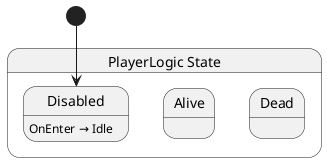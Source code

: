@startuml PlayerLogic
state "PlayerLogic State" as Cs001_PlayerLogic_State {
  state "Dead" as Cs001_PlayerLogic_State_Dead
  state "Alive" as Cs001_PlayerLogic_State_Alive
  state "Disabled" as Cs001_PlayerLogic_State_Disabled
}
Cs001_PlayerLogic_State_Disabled : OnEnter → Idle

[*] --> Cs001_PlayerLogic_State_Disabled
@enduml